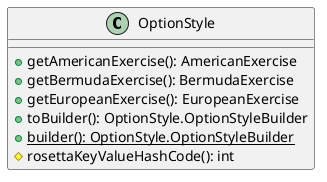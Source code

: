 @startuml

    class OptionStyle [[OptionStyle.html]] {
        +getAmericanExercise(): AmericanExercise
        +getBermudaExercise(): BermudaExercise
        +getEuropeanExercise(): EuropeanExercise
        +toBuilder(): OptionStyle.OptionStyleBuilder
        {static} +builder(): OptionStyle.OptionStyleBuilder
        #rosettaKeyValueHashCode(): int
    }

@enduml

